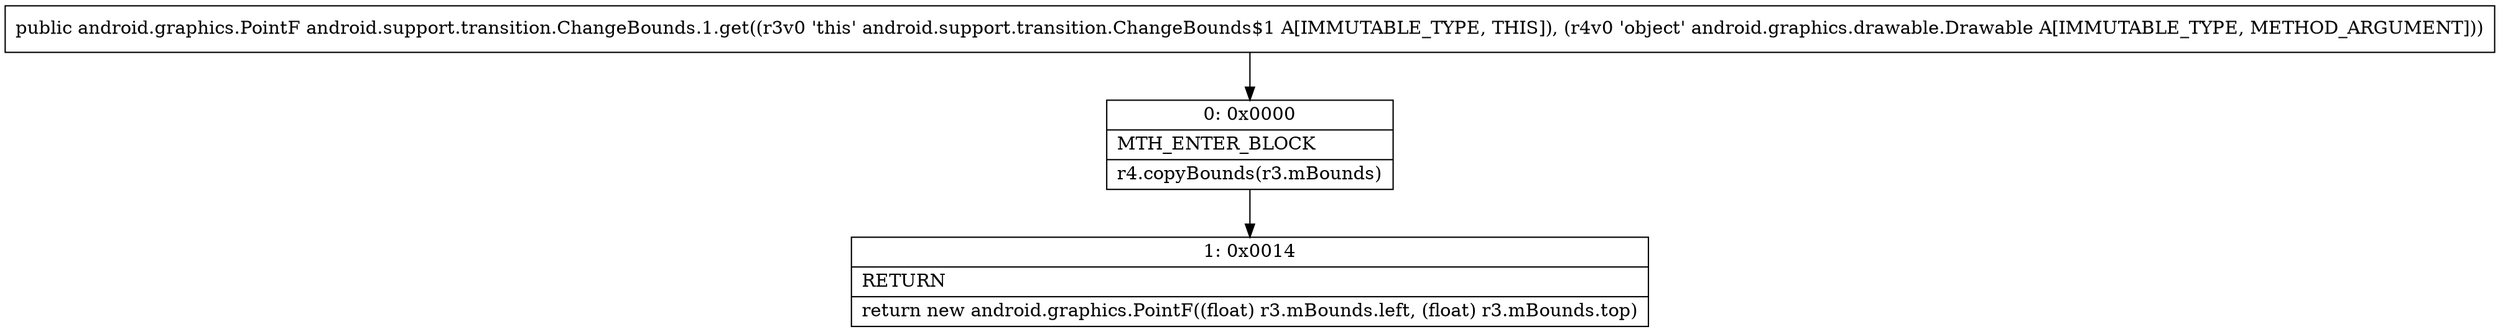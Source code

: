 digraph "CFG forandroid.support.transition.ChangeBounds.1.get(Landroid\/graphics\/drawable\/Drawable;)Landroid\/graphics\/PointF;" {
Node_0 [shape=record,label="{0\:\ 0x0000|MTH_ENTER_BLOCK\l|r4.copyBounds(r3.mBounds)\l}"];
Node_1 [shape=record,label="{1\:\ 0x0014|RETURN\l|return new android.graphics.PointF((float) r3.mBounds.left, (float) r3.mBounds.top)\l}"];
MethodNode[shape=record,label="{public android.graphics.PointF android.support.transition.ChangeBounds.1.get((r3v0 'this' android.support.transition.ChangeBounds$1 A[IMMUTABLE_TYPE, THIS]), (r4v0 'object' android.graphics.drawable.Drawable A[IMMUTABLE_TYPE, METHOD_ARGUMENT])) }"];
MethodNode -> Node_0;
Node_0 -> Node_1;
}

